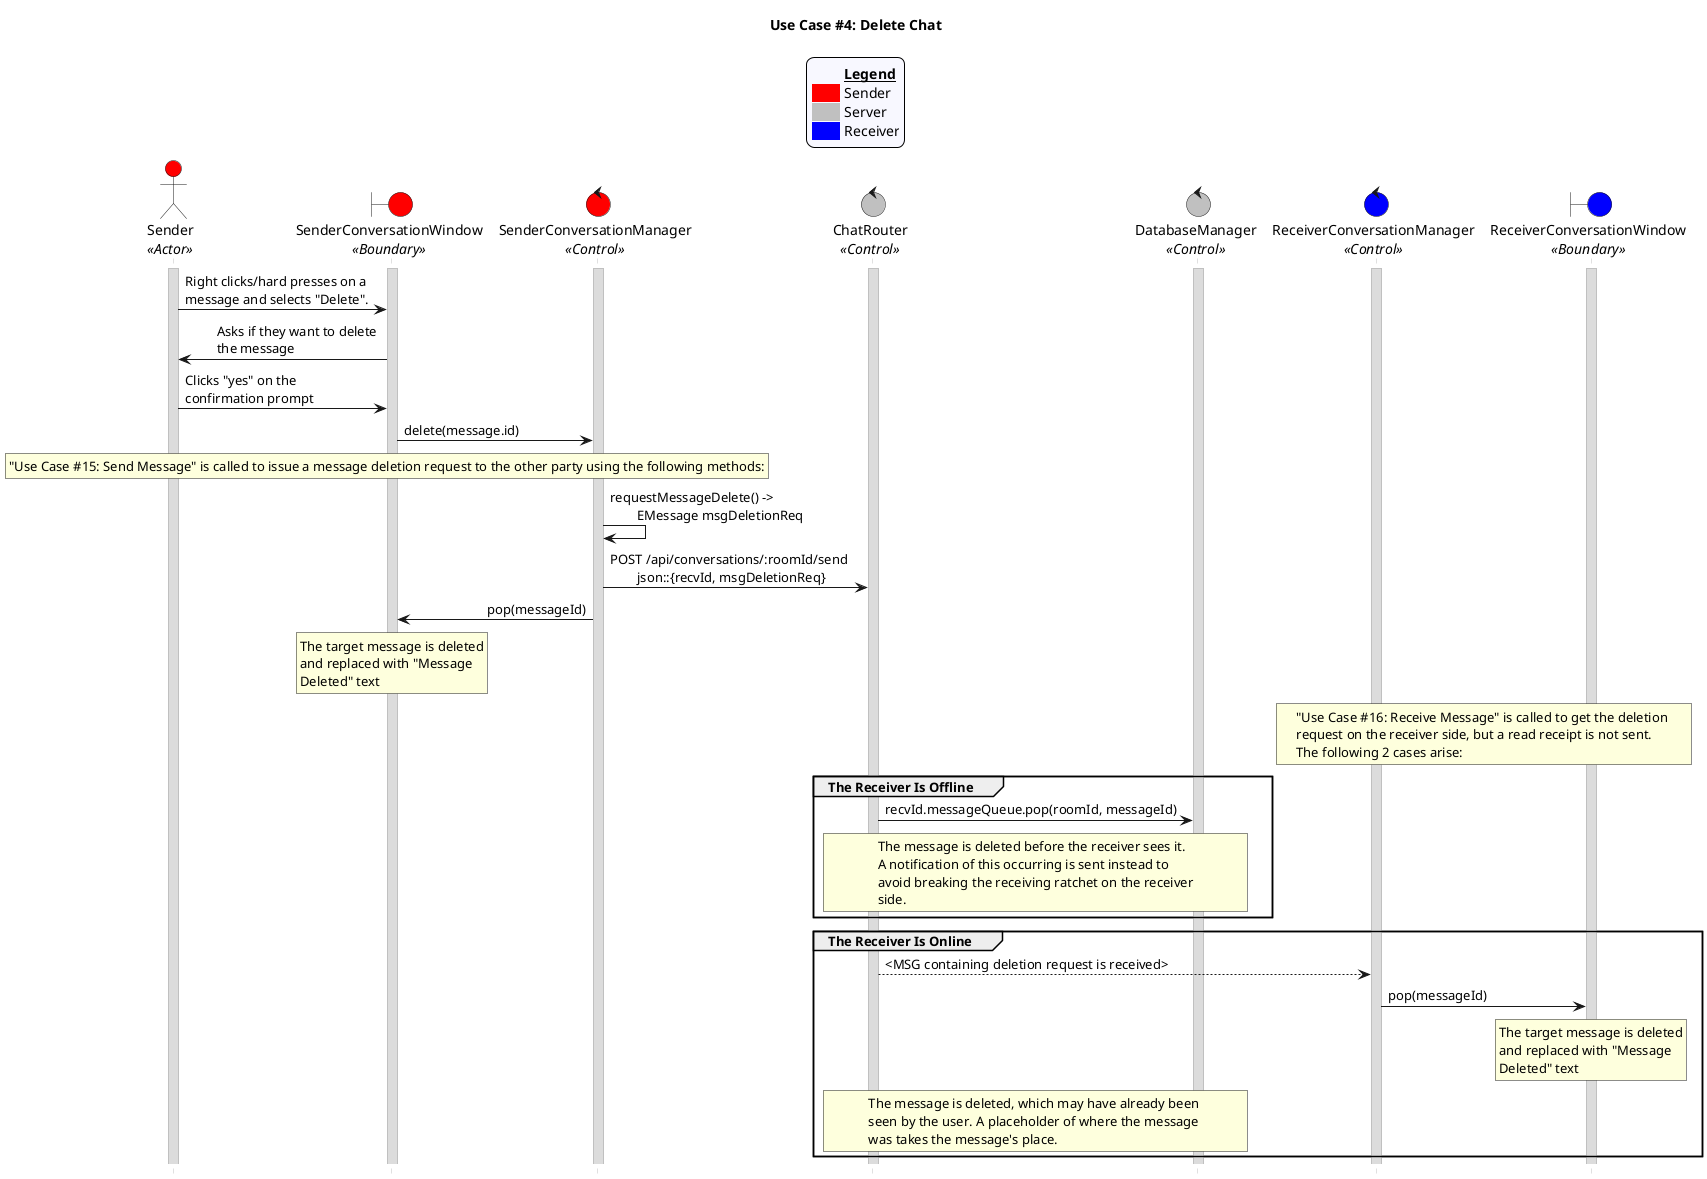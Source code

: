 @startuml uc04
title "Use Case #4: Delete Chat"

'Styling goes here
hide footbox
skinparam stereotypePosition bottom
skinparam sequenceMessageAlign direction
skinparam sequence {
	LifeLineBorderColor #Silver
	LifeLineBackgroundColor #Gainsboro
}

'Add a legend plus styling
skinparam legend {
	backgroundColor #GhostWhite
	entrySeparator #GhostWhite
}

legend top
	<#GhostWhite,#GhostWhite>|	|= __Legend__ |
	|<#red> | Sender|
	|<#silver> | Server|
	|<#blue> | Receiver|
endlegend

'Setup the objects involved here
actor Sender as s <<Actor>> #red
boundary SenderConversationWindow as scw <<Boundary>> #red
control SenderConversationManager as scm <<Control>> #red
control ChatRouter as cr <<Control>> #silver
control DatabaseManager as db <<Control>> #silver
control ReceiverConversationManager as rcm <<Control>> #blue
boundary ReceiverConversationWindow as rcw <<Boundary>> #blue

'Setup persistent objects here
activate s
activate scw
activate scm
activate cr
activate db
activate rcm
activate rcw

'--- FLOW OF CONTROL STARTS HERE ---
'User right clicks/hard presses on a message to open up its menu and selects delete.
s -> scw: Right clicks/hard presses on a \nmessage and selects "Delete".
scw -> s: Asks if they want to delete \nthe message
s -> scw: Clicks "yes" on the \nconfirmation prompt
scw -> scm: delete(message.id)

'The user’s device creates a deletion request for the other user and calls Use Case 15: Send Chat to pass the request to the other party.
rnote over s, scm
	"Use Case #15: Send Message" is called to issue a message deletion request to the other party using the following methods:
endrnote
scm -> scm: requestMessageDelete() -> \n\tEMessage msgDeletionReq
scm -> cr: POST /api/conversations/:roomId/send \n\tjson::{recvId, msgDeletionReq}

'The message is removed from the sender's conversation window.
scm -> scw: pop(messageId)
rnote over scw
	The target message is deleted
	and replaced with "Message 
	Deleted" text
endrnote

'===================== receiver's turn to act

'The responding user receives the chat via Use Case 16: Receive Chat and detects the message deletion request.
rnote over rcw, rcm
	"Use Case #16: Receive Message" is called to get the deletion 
	request on the receiver side, but a read receipt is not sent.
	The following 2 cases arise:
endrnote

'The message deletion request is honored by the server if the user is offline.
group The Receiver Is Offline
	'The server pops the message off the queue and it's skipped.
	cr -> db: recvId.messageQueue.pop(roomId, messageId)
	rnote over cr, db
		The message is deleted before the receiver sees it.
		A notification of this occurring is sent instead to
		avoid breaking the receiving ratchet on the receiver
		side.
	endrnote
end

'The message deletion request is honored by the receiver if the user is online.
group The Receiver Is Online
	'The receiver pops the message off the chat log.
	cr --> rcm: <MSG containing deletion request is received>
	rcm -> rcw: pop(messageId)
	rnote over rcw
		The target message is deleted
		and replaced with "Message 
		Deleted" text
	endrnote
	rnote over cr, db
		The message is deleted, which may have already been 
		seen by the user. A placeholder of where the message
		was takes the message's place.
	endrnote
end
'--- FLOW OF CONTROL ENDS HERE   ---

@enduml